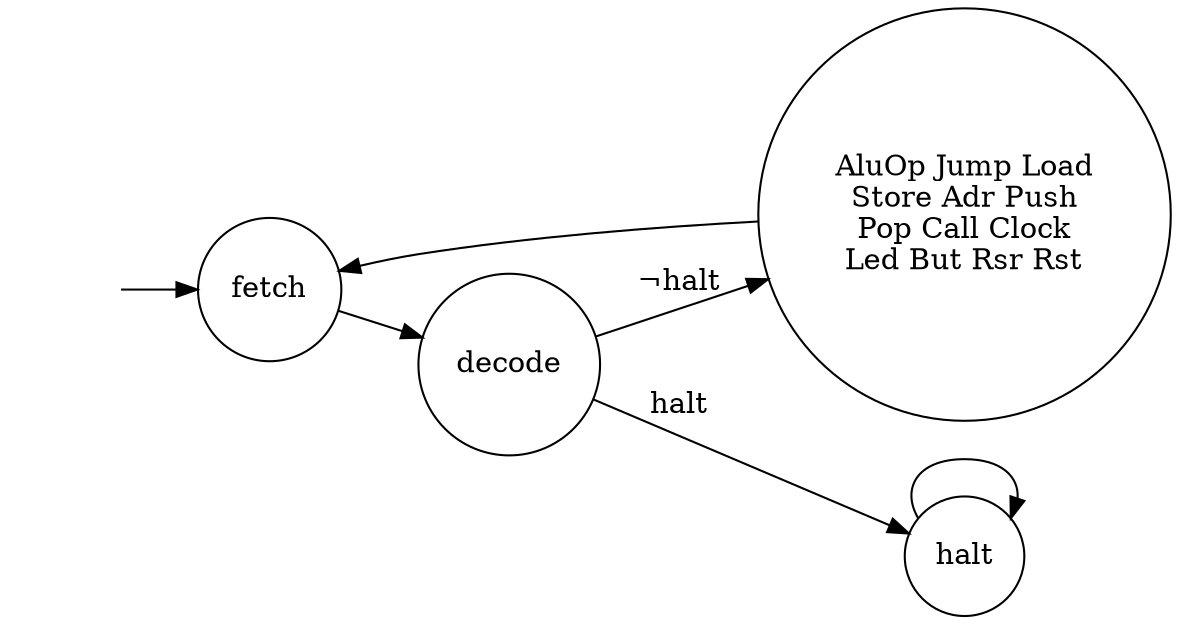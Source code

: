 digraph G {
rankdir=LR;
start [shape=none,label=""];
node [shape=circle,color=black];
operation [label="AluOp Jump Load\nStore Adr Push\nPop Call Clock\nLed But Rsr Rst"]

start -> fetch;
fetch -> decode;
decode -> operation[label="¬halt"];
decode -> halt [label="halt"];
operation -> fetch;
halt -> halt;
}

